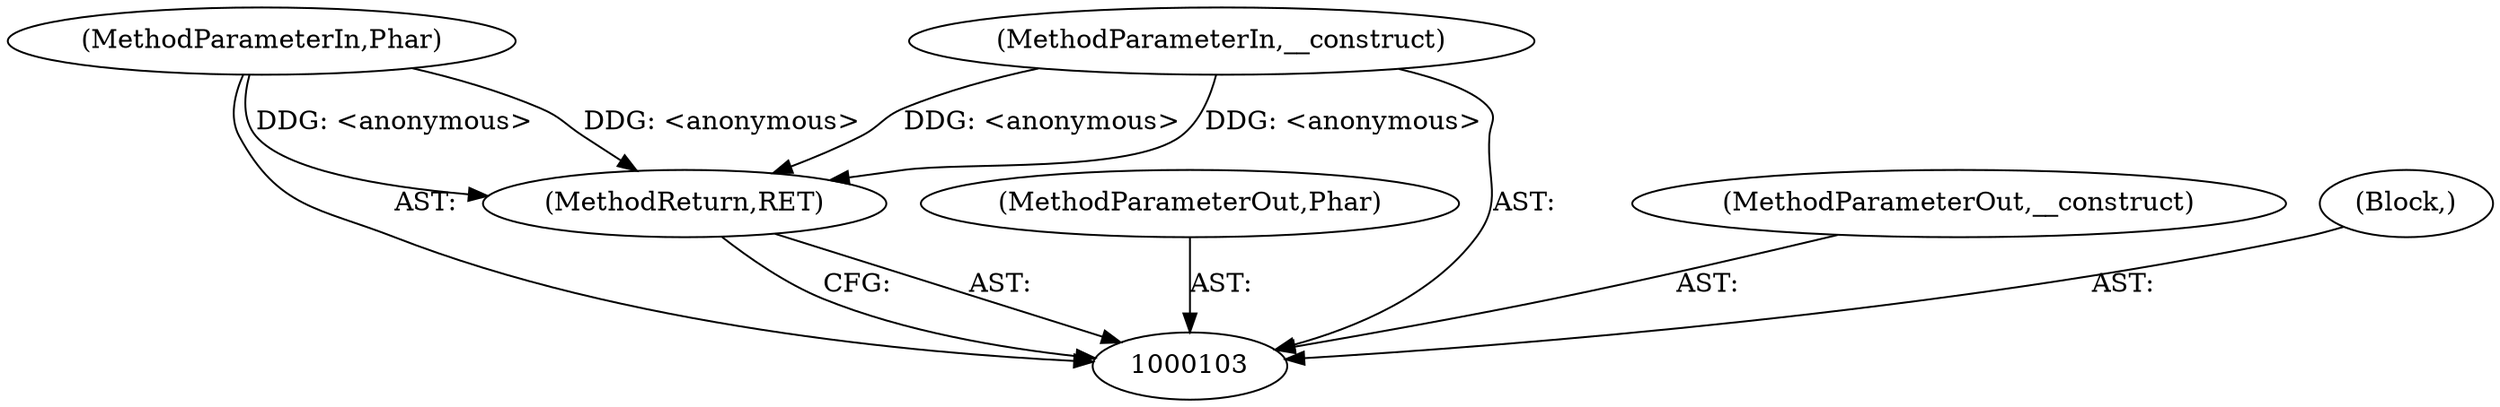 digraph "0_php_bf58162ddf970f63502837f366930e44d6a992cf_0" {
"1000107" [label="(MethodReturn,RET)"];
"1000104" [label="(MethodParameterIn,Phar)"];
"1000113" [label="(MethodParameterOut,Phar)"];
"1000105" [label="(MethodParameterIn,__construct)"];
"1000114" [label="(MethodParameterOut,__construct)"];
"1000106" [label="(Block,)"];
"1000107" -> "1000103"  [label="AST: "];
"1000107" -> "1000103"  [label="CFG: "];
"1000105" -> "1000107"  [label="DDG: <anonymous>"];
"1000104" -> "1000107"  [label="DDG: <anonymous>"];
"1000104" -> "1000103"  [label="AST: "];
"1000104" -> "1000107"  [label="DDG: <anonymous>"];
"1000113" -> "1000103"  [label="AST: "];
"1000105" -> "1000103"  [label="AST: "];
"1000105" -> "1000107"  [label="DDG: <anonymous>"];
"1000114" -> "1000103"  [label="AST: "];
"1000106" -> "1000103"  [label="AST: "];
}
